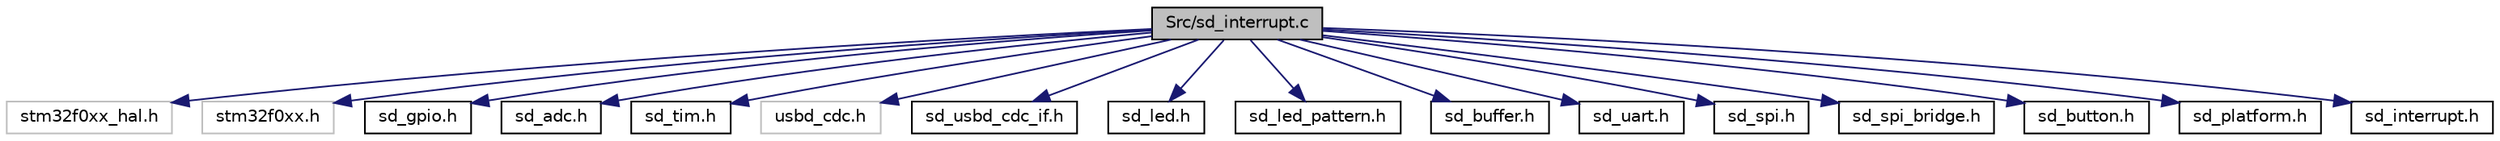 digraph "Src/sd_interrupt.c"
{
  edge [fontname="Helvetica",fontsize="10",labelfontname="Helvetica",labelfontsize="10"];
  node [fontname="Helvetica",fontsize="10",shape=record];
  Node0 [label="Src/sd_interrupt.c",height=0.2,width=0.4,color="black", fillcolor="grey75", style="filled", fontcolor="black"];
  Node0 -> Node1 [color="midnightblue",fontsize="10",style="solid",fontname="Helvetica"];
  Node1 [label="stm32f0xx_hal.h",height=0.2,width=0.4,color="grey75", fillcolor="white", style="filled"];
  Node0 -> Node2 [color="midnightblue",fontsize="10",style="solid",fontname="Helvetica"];
  Node2 [label="stm32f0xx.h",height=0.2,width=0.4,color="grey75", fillcolor="white", style="filled"];
  Node0 -> Node3 [color="midnightblue",fontsize="10",style="solid",fontname="Helvetica"];
  Node3 [label="sd_gpio.h",height=0.2,width=0.4,color="black", fillcolor="white", style="filled",URL="$sd__gpio_8h.html",tooltip="GPIO Configuration and Control  FreeBSD. "];
  Node0 -> Node4 [color="midnightblue",fontsize="10",style="solid",fontname="Helvetica"];
  Node4 [label="sd_adc.h",height=0.2,width=0.4,color="black", fillcolor="white", style="filled",URL="$sd__adc_8h.html",tooltip="Analog to Digital Conversion  FreeBSD. "];
  Node0 -> Node5 [color="midnightblue",fontsize="10",style="solid",fontname="Helvetica"];
  Node5 [label="sd_tim.h",height=0.2,width=0.4,color="black", fillcolor="white", style="filled",URL="$sd__tim_8h.html",tooltip="Timer Control  FreeBSD. "];
  Node0 -> Node6 [color="midnightblue",fontsize="10",style="solid",fontname="Helvetica"];
  Node6 [label="usbd_cdc.h",height=0.2,width=0.4,color="grey75", fillcolor="white", style="filled"];
  Node0 -> Node7 [color="midnightblue",fontsize="10",style="solid",fontname="Helvetica"];
  Node7 [label="sd_usbd_cdc_if.h",height=0.2,width=0.4,color="black", fillcolor="white", style="filled",URL="$sd__usbd__cdc__if_8h.html",tooltip="USB Communications Device Class Interface Functions  FreeBSD. "];
  Node0 -> Node8 [color="midnightblue",fontsize="10",style="solid",fontname="Helvetica"];
  Node8 [label="sd_led.h",height=0.2,width=0.4,color="black", fillcolor="white", style="filled",URL="$sd__led_8h.html",tooltip="LED Control Functions  FreeBSD. "];
  Node0 -> Node9 [color="midnightblue",fontsize="10",style="solid",fontname="Helvetica"];
  Node9 [label="sd_led_pattern.h",height=0.2,width=0.4,color="black", fillcolor="white", style="filled",URL="$sd__led__pattern_8h_source.html"];
  Node0 -> Node10 [color="midnightblue",fontsize="10",style="solid",fontname="Helvetica"];
  Node10 [label="sd_buffer.h",height=0.2,width=0.4,color="black", fillcolor="white", style="filled",URL="$sd__buffer_8h.html",tooltip="Circular buffers  FreeBSD. "];
  Node0 -> Node11 [color="midnightblue",fontsize="10",style="solid",fontname="Helvetica"];
  Node11 [label="sd_uart.h",height=0.2,width=0.4,color="black", fillcolor="white", style="filled",URL="$sd__uart_8h.html",tooltip="UART Control  FreeBSD. "];
  Node0 -> Node12 [color="midnightblue",fontsize="10",style="solid",fontname="Helvetica"];
  Node12 [label="sd_spi.h",height=0.2,width=0.4,color="black", fillcolor="white", style="filled",URL="$sd__spi_8h.html",tooltip="SPI Slave Control  FreeBSD. "];
  Node0 -> Node13 [color="midnightblue",fontsize="10",style="solid",fontname="Helvetica"];
  Node13 [label="sd_spi_bridge.h",height=0.2,width=0.4,color="black", fillcolor="white", style="filled",URL="$sd__spi__bridge_8h.html",tooltip="SPI Slave Peripheral Bridge Control  FreeBSD. "];
  Node0 -> Node14 [color="midnightblue",fontsize="10",style="solid",fontname="Helvetica"];
  Node14 [label="sd_button.h",height=0.2,width=0.4,color="black", fillcolor="white", style="filled",URL="$sd__button_8h.html",tooltip="Button handling  FreeBSD. "];
  Node0 -> Node15 [color="midnightblue",fontsize="10",style="solid",fontname="Helvetica"];
  Node15 [label="sd_platform.h",height=0.2,width=0.4,color="black", fillcolor="white", style="filled",URL="$sd__platform_8h.html",tooltip="Snickerdoodle Platform Controller Functions  FreeBSD. "];
  Node0 -> Node16 [color="midnightblue",fontsize="10",style="solid",fontname="Helvetica"];
  Node16 [label="sd_interrupt.h",height=0.2,width=0.4,color="black", fillcolor="white", style="filled",URL="$sd__interrupt_8h.html",tooltip="Interrupt Handlers  FreeBSD. "];
}
